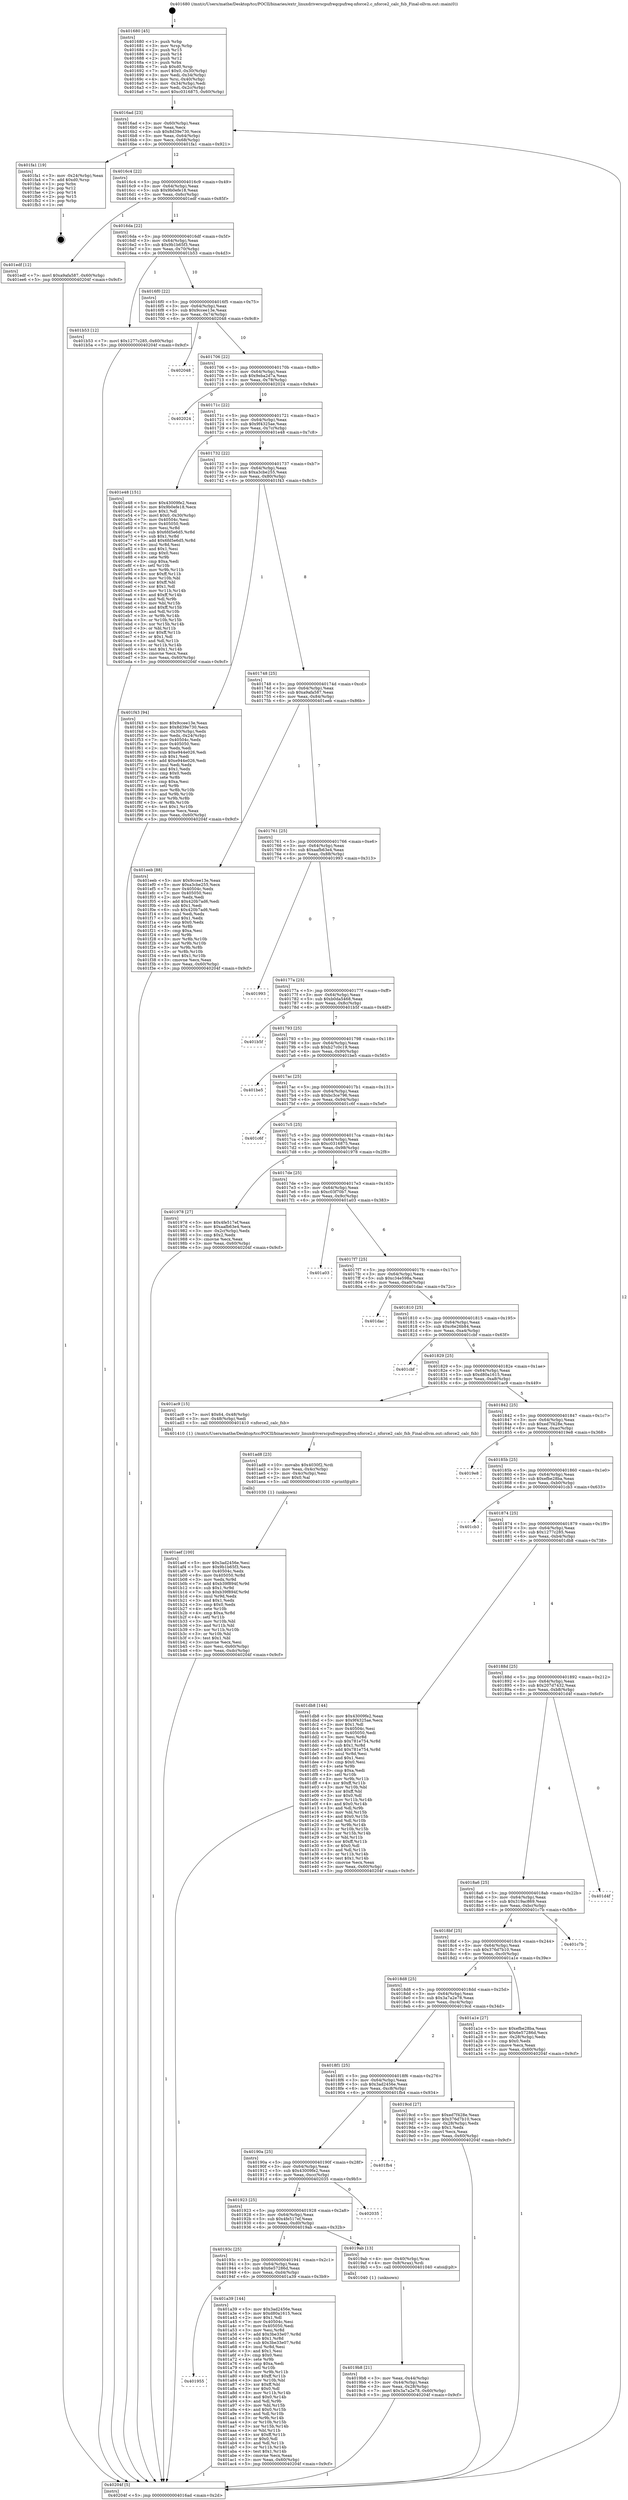 digraph "0x401680" {
  label = "0x401680 (/mnt/c/Users/mathe/Desktop/tcc/POCII/binaries/extr_linuxdriverscpufreqcpufreq-nforce2.c_nforce2_calc_fsb_Final-ollvm.out::main(0))"
  labelloc = "t"
  node[shape=record]

  Entry [label="",width=0.3,height=0.3,shape=circle,fillcolor=black,style=filled]
  "0x4016ad" [label="{
     0x4016ad [23]\l
     | [instrs]\l
     &nbsp;&nbsp;0x4016ad \<+3\>: mov -0x60(%rbp),%eax\l
     &nbsp;&nbsp;0x4016b0 \<+2\>: mov %eax,%ecx\l
     &nbsp;&nbsp;0x4016b2 \<+6\>: sub $0x8d39e730,%ecx\l
     &nbsp;&nbsp;0x4016b8 \<+3\>: mov %eax,-0x64(%rbp)\l
     &nbsp;&nbsp;0x4016bb \<+3\>: mov %ecx,-0x68(%rbp)\l
     &nbsp;&nbsp;0x4016be \<+6\>: je 0000000000401fa1 \<main+0x921\>\l
  }"]
  "0x401fa1" [label="{
     0x401fa1 [19]\l
     | [instrs]\l
     &nbsp;&nbsp;0x401fa1 \<+3\>: mov -0x24(%rbp),%eax\l
     &nbsp;&nbsp;0x401fa4 \<+7\>: add $0xd0,%rsp\l
     &nbsp;&nbsp;0x401fab \<+1\>: pop %rbx\l
     &nbsp;&nbsp;0x401fac \<+2\>: pop %r12\l
     &nbsp;&nbsp;0x401fae \<+2\>: pop %r14\l
     &nbsp;&nbsp;0x401fb0 \<+2\>: pop %r15\l
     &nbsp;&nbsp;0x401fb2 \<+1\>: pop %rbp\l
     &nbsp;&nbsp;0x401fb3 \<+1\>: ret\l
  }"]
  "0x4016c4" [label="{
     0x4016c4 [22]\l
     | [instrs]\l
     &nbsp;&nbsp;0x4016c4 \<+5\>: jmp 00000000004016c9 \<main+0x49\>\l
     &nbsp;&nbsp;0x4016c9 \<+3\>: mov -0x64(%rbp),%eax\l
     &nbsp;&nbsp;0x4016cc \<+5\>: sub $0x9b0efe18,%eax\l
     &nbsp;&nbsp;0x4016d1 \<+3\>: mov %eax,-0x6c(%rbp)\l
     &nbsp;&nbsp;0x4016d4 \<+6\>: je 0000000000401edf \<main+0x85f\>\l
  }"]
  Exit [label="",width=0.3,height=0.3,shape=circle,fillcolor=black,style=filled,peripheries=2]
  "0x401edf" [label="{
     0x401edf [12]\l
     | [instrs]\l
     &nbsp;&nbsp;0x401edf \<+7\>: movl $0xa9afa587,-0x60(%rbp)\l
     &nbsp;&nbsp;0x401ee6 \<+5\>: jmp 000000000040204f \<main+0x9cf\>\l
  }"]
  "0x4016da" [label="{
     0x4016da [22]\l
     | [instrs]\l
     &nbsp;&nbsp;0x4016da \<+5\>: jmp 00000000004016df \<main+0x5f\>\l
     &nbsp;&nbsp;0x4016df \<+3\>: mov -0x64(%rbp),%eax\l
     &nbsp;&nbsp;0x4016e2 \<+5\>: sub $0x9b1b65f3,%eax\l
     &nbsp;&nbsp;0x4016e7 \<+3\>: mov %eax,-0x70(%rbp)\l
     &nbsp;&nbsp;0x4016ea \<+6\>: je 0000000000401b53 \<main+0x4d3\>\l
  }"]
  "0x401aef" [label="{
     0x401aef [100]\l
     | [instrs]\l
     &nbsp;&nbsp;0x401aef \<+5\>: mov $0x3ad2456e,%esi\l
     &nbsp;&nbsp;0x401af4 \<+5\>: mov $0x9b1b65f3,%ecx\l
     &nbsp;&nbsp;0x401af9 \<+7\>: mov 0x40504c,%edx\l
     &nbsp;&nbsp;0x401b00 \<+8\>: mov 0x405050,%r8d\l
     &nbsp;&nbsp;0x401b08 \<+3\>: mov %edx,%r9d\l
     &nbsp;&nbsp;0x401b0b \<+7\>: add $0xb39f894f,%r9d\l
     &nbsp;&nbsp;0x401b12 \<+4\>: sub $0x1,%r9d\l
     &nbsp;&nbsp;0x401b16 \<+7\>: sub $0xb39f894f,%r9d\l
     &nbsp;&nbsp;0x401b1d \<+4\>: imul %r9d,%edx\l
     &nbsp;&nbsp;0x401b21 \<+3\>: and $0x1,%edx\l
     &nbsp;&nbsp;0x401b24 \<+3\>: cmp $0x0,%edx\l
     &nbsp;&nbsp;0x401b27 \<+4\>: sete %r10b\l
     &nbsp;&nbsp;0x401b2b \<+4\>: cmp $0xa,%r8d\l
     &nbsp;&nbsp;0x401b2f \<+4\>: setl %r11b\l
     &nbsp;&nbsp;0x401b33 \<+3\>: mov %r10b,%bl\l
     &nbsp;&nbsp;0x401b36 \<+3\>: and %r11b,%bl\l
     &nbsp;&nbsp;0x401b39 \<+3\>: xor %r11b,%r10b\l
     &nbsp;&nbsp;0x401b3c \<+3\>: or %r10b,%bl\l
     &nbsp;&nbsp;0x401b3f \<+3\>: test $0x1,%bl\l
     &nbsp;&nbsp;0x401b42 \<+3\>: cmovne %ecx,%esi\l
     &nbsp;&nbsp;0x401b45 \<+3\>: mov %esi,-0x60(%rbp)\l
     &nbsp;&nbsp;0x401b48 \<+6\>: mov %eax,-0xdc(%rbp)\l
     &nbsp;&nbsp;0x401b4e \<+5\>: jmp 000000000040204f \<main+0x9cf\>\l
  }"]
  "0x401b53" [label="{
     0x401b53 [12]\l
     | [instrs]\l
     &nbsp;&nbsp;0x401b53 \<+7\>: movl $0x1277c285,-0x60(%rbp)\l
     &nbsp;&nbsp;0x401b5a \<+5\>: jmp 000000000040204f \<main+0x9cf\>\l
  }"]
  "0x4016f0" [label="{
     0x4016f0 [22]\l
     | [instrs]\l
     &nbsp;&nbsp;0x4016f0 \<+5\>: jmp 00000000004016f5 \<main+0x75\>\l
     &nbsp;&nbsp;0x4016f5 \<+3\>: mov -0x64(%rbp),%eax\l
     &nbsp;&nbsp;0x4016f8 \<+5\>: sub $0x9ccee13e,%eax\l
     &nbsp;&nbsp;0x4016fd \<+3\>: mov %eax,-0x74(%rbp)\l
     &nbsp;&nbsp;0x401700 \<+6\>: je 0000000000402048 \<main+0x9c8\>\l
  }"]
  "0x401ad8" [label="{
     0x401ad8 [23]\l
     | [instrs]\l
     &nbsp;&nbsp;0x401ad8 \<+10\>: movabs $0x4030f2,%rdi\l
     &nbsp;&nbsp;0x401ae2 \<+3\>: mov %eax,-0x4c(%rbp)\l
     &nbsp;&nbsp;0x401ae5 \<+3\>: mov -0x4c(%rbp),%esi\l
     &nbsp;&nbsp;0x401ae8 \<+2\>: mov $0x0,%al\l
     &nbsp;&nbsp;0x401aea \<+5\>: call 0000000000401030 \<printf@plt\>\l
     | [calls]\l
     &nbsp;&nbsp;0x401030 \{1\} (unknown)\l
  }"]
  "0x402048" [label="{
     0x402048\l
  }", style=dashed]
  "0x401706" [label="{
     0x401706 [22]\l
     | [instrs]\l
     &nbsp;&nbsp;0x401706 \<+5\>: jmp 000000000040170b \<main+0x8b\>\l
     &nbsp;&nbsp;0x40170b \<+3\>: mov -0x64(%rbp),%eax\l
     &nbsp;&nbsp;0x40170e \<+5\>: sub $0x9eba2d7a,%eax\l
     &nbsp;&nbsp;0x401713 \<+3\>: mov %eax,-0x78(%rbp)\l
     &nbsp;&nbsp;0x401716 \<+6\>: je 0000000000402024 \<main+0x9a4\>\l
  }"]
  "0x401955" [label="{
     0x401955\l
  }", style=dashed]
  "0x402024" [label="{
     0x402024\l
  }", style=dashed]
  "0x40171c" [label="{
     0x40171c [22]\l
     | [instrs]\l
     &nbsp;&nbsp;0x40171c \<+5\>: jmp 0000000000401721 \<main+0xa1\>\l
     &nbsp;&nbsp;0x401721 \<+3\>: mov -0x64(%rbp),%eax\l
     &nbsp;&nbsp;0x401724 \<+5\>: sub $0x9f4325ae,%eax\l
     &nbsp;&nbsp;0x401729 \<+3\>: mov %eax,-0x7c(%rbp)\l
     &nbsp;&nbsp;0x40172c \<+6\>: je 0000000000401e48 \<main+0x7c8\>\l
  }"]
  "0x401a39" [label="{
     0x401a39 [144]\l
     | [instrs]\l
     &nbsp;&nbsp;0x401a39 \<+5\>: mov $0x3ad2456e,%eax\l
     &nbsp;&nbsp;0x401a3e \<+5\>: mov $0xd80a1615,%ecx\l
     &nbsp;&nbsp;0x401a43 \<+2\>: mov $0x1,%dl\l
     &nbsp;&nbsp;0x401a45 \<+7\>: mov 0x40504c,%esi\l
     &nbsp;&nbsp;0x401a4c \<+7\>: mov 0x405050,%edi\l
     &nbsp;&nbsp;0x401a53 \<+3\>: mov %esi,%r8d\l
     &nbsp;&nbsp;0x401a56 \<+7\>: add $0x3be33e07,%r8d\l
     &nbsp;&nbsp;0x401a5d \<+4\>: sub $0x1,%r8d\l
     &nbsp;&nbsp;0x401a61 \<+7\>: sub $0x3be33e07,%r8d\l
     &nbsp;&nbsp;0x401a68 \<+4\>: imul %r8d,%esi\l
     &nbsp;&nbsp;0x401a6c \<+3\>: and $0x1,%esi\l
     &nbsp;&nbsp;0x401a6f \<+3\>: cmp $0x0,%esi\l
     &nbsp;&nbsp;0x401a72 \<+4\>: sete %r9b\l
     &nbsp;&nbsp;0x401a76 \<+3\>: cmp $0xa,%edi\l
     &nbsp;&nbsp;0x401a79 \<+4\>: setl %r10b\l
     &nbsp;&nbsp;0x401a7d \<+3\>: mov %r9b,%r11b\l
     &nbsp;&nbsp;0x401a80 \<+4\>: xor $0xff,%r11b\l
     &nbsp;&nbsp;0x401a84 \<+3\>: mov %r10b,%bl\l
     &nbsp;&nbsp;0x401a87 \<+3\>: xor $0xff,%bl\l
     &nbsp;&nbsp;0x401a8a \<+3\>: xor $0x0,%dl\l
     &nbsp;&nbsp;0x401a8d \<+3\>: mov %r11b,%r14b\l
     &nbsp;&nbsp;0x401a90 \<+4\>: and $0x0,%r14b\l
     &nbsp;&nbsp;0x401a94 \<+3\>: and %dl,%r9b\l
     &nbsp;&nbsp;0x401a97 \<+3\>: mov %bl,%r15b\l
     &nbsp;&nbsp;0x401a9a \<+4\>: and $0x0,%r15b\l
     &nbsp;&nbsp;0x401a9e \<+3\>: and %dl,%r10b\l
     &nbsp;&nbsp;0x401aa1 \<+3\>: or %r9b,%r14b\l
     &nbsp;&nbsp;0x401aa4 \<+3\>: or %r10b,%r15b\l
     &nbsp;&nbsp;0x401aa7 \<+3\>: xor %r15b,%r14b\l
     &nbsp;&nbsp;0x401aaa \<+3\>: or %bl,%r11b\l
     &nbsp;&nbsp;0x401aad \<+4\>: xor $0xff,%r11b\l
     &nbsp;&nbsp;0x401ab1 \<+3\>: or $0x0,%dl\l
     &nbsp;&nbsp;0x401ab4 \<+3\>: and %dl,%r11b\l
     &nbsp;&nbsp;0x401ab7 \<+3\>: or %r11b,%r14b\l
     &nbsp;&nbsp;0x401aba \<+4\>: test $0x1,%r14b\l
     &nbsp;&nbsp;0x401abe \<+3\>: cmovne %ecx,%eax\l
     &nbsp;&nbsp;0x401ac1 \<+3\>: mov %eax,-0x60(%rbp)\l
     &nbsp;&nbsp;0x401ac4 \<+5\>: jmp 000000000040204f \<main+0x9cf\>\l
  }"]
  "0x401e48" [label="{
     0x401e48 [151]\l
     | [instrs]\l
     &nbsp;&nbsp;0x401e48 \<+5\>: mov $0x43009fe2,%eax\l
     &nbsp;&nbsp;0x401e4d \<+5\>: mov $0x9b0efe18,%ecx\l
     &nbsp;&nbsp;0x401e52 \<+2\>: mov $0x1,%dl\l
     &nbsp;&nbsp;0x401e54 \<+7\>: movl $0x0,-0x30(%rbp)\l
     &nbsp;&nbsp;0x401e5b \<+7\>: mov 0x40504c,%esi\l
     &nbsp;&nbsp;0x401e62 \<+7\>: mov 0x405050,%edi\l
     &nbsp;&nbsp;0x401e69 \<+3\>: mov %esi,%r8d\l
     &nbsp;&nbsp;0x401e6c \<+7\>: sub $0x6fd5e6d5,%r8d\l
     &nbsp;&nbsp;0x401e73 \<+4\>: sub $0x1,%r8d\l
     &nbsp;&nbsp;0x401e77 \<+7\>: add $0x6fd5e6d5,%r8d\l
     &nbsp;&nbsp;0x401e7e \<+4\>: imul %r8d,%esi\l
     &nbsp;&nbsp;0x401e82 \<+3\>: and $0x1,%esi\l
     &nbsp;&nbsp;0x401e85 \<+3\>: cmp $0x0,%esi\l
     &nbsp;&nbsp;0x401e88 \<+4\>: sete %r9b\l
     &nbsp;&nbsp;0x401e8c \<+3\>: cmp $0xa,%edi\l
     &nbsp;&nbsp;0x401e8f \<+4\>: setl %r10b\l
     &nbsp;&nbsp;0x401e93 \<+3\>: mov %r9b,%r11b\l
     &nbsp;&nbsp;0x401e96 \<+4\>: xor $0xff,%r11b\l
     &nbsp;&nbsp;0x401e9a \<+3\>: mov %r10b,%bl\l
     &nbsp;&nbsp;0x401e9d \<+3\>: xor $0xff,%bl\l
     &nbsp;&nbsp;0x401ea0 \<+3\>: xor $0x1,%dl\l
     &nbsp;&nbsp;0x401ea3 \<+3\>: mov %r11b,%r14b\l
     &nbsp;&nbsp;0x401ea6 \<+4\>: and $0xff,%r14b\l
     &nbsp;&nbsp;0x401eaa \<+3\>: and %dl,%r9b\l
     &nbsp;&nbsp;0x401ead \<+3\>: mov %bl,%r15b\l
     &nbsp;&nbsp;0x401eb0 \<+4\>: and $0xff,%r15b\l
     &nbsp;&nbsp;0x401eb4 \<+3\>: and %dl,%r10b\l
     &nbsp;&nbsp;0x401eb7 \<+3\>: or %r9b,%r14b\l
     &nbsp;&nbsp;0x401eba \<+3\>: or %r10b,%r15b\l
     &nbsp;&nbsp;0x401ebd \<+3\>: xor %r15b,%r14b\l
     &nbsp;&nbsp;0x401ec0 \<+3\>: or %bl,%r11b\l
     &nbsp;&nbsp;0x401ec3 \<+4\>: xor $0xff,%r11b\l
     &nbsp;&nbsp;0x401ec7 \<+3\>: or $0x1,%dl\l
     &nbsp;&nbsp;0x401eca \<+3\>: and %dl,%r11b\l
     &nbsp;&nbsp;0x401ecd \<+3\>: or %r11b,%r14b\l
     &nbsp;&nbsp;0x401ed0 \<+4\>: test $0x1,%r14b\l
     &nbsp;&nbsp;0x401ed4 \<+3\>: cmovne %ecx,%eax\l
     &nbsp;&nbsp;0x401ed7 \<+3\>: mov %eax,-0x60(%rbp)\l
     &nbsp;&nbsp;0x401eda \<+5\>: jmp 000000000040204f \<main+0x9cf\>\l
  }"]
  "0x401732" [label="{
     0x401732 [22]\l
     | [instrs]\l
     &nbsp;&nbsp;0x401732 \<+5\>: jmp 0000000000401737 \<main+0xb7\>\l
     &nbsp;&nbsp;0x401737 \<+3\>: mov -0x64(%rbp),%eax\l
     &nbsp;&nbsp;0x40173a \<+5\>: sub $0xa3cbe255,%eax\l
     &nbsp;&nbsp;0x40173f \<+3\>: mov %eax,-0x80(%rbp)\l
     &nbsp;&nbsp;0x401742 \<+6\>: je 0000000000401f43 \<main+0x8c3\>\l
  }"]
  "0x4019b8" [label="{
     0x4019b8 [21]\l
     | [instrs]\l
     &nbsp;&nbsp;0x4019b8 \<+3\>: mov %eax,-0x44(%rbp)\l
     &nbsp;&nbsp;0x4019bb \<+3\>: mov -0x44(%rbp),%eax\l
     &nbsp;&nbsp;0x4019be \<+3\>: mov %eax,-0x28(%rbp)\l
     &nbsp;&nbsp;0x4019c1 \<+7\>: movl $0x3a7a2e78,-0x60(%rbp)\l
     &nbsp;&nbsp;0x4019c8 \<+5\>: jmp 000000000040204f \<main+0x9cf\>\l
  }"]
  "0x401f43" [label="{
     0x401f43 [94]\l
     | [instrs]\l
     &nbsp;&nbsp;0x401f43 \<+5\>: mov $0x9ccee13e,%eax\l
     &nbsp;&nbsp;0x401f48 \<+5\>: mov $0x8d39e730,%ecx\l
     &nbsp;&nbsp;0x401f4d \<+3\>: mov -0x30(%rbp),%edx\l
     &nbsp;&nbsp;0x401f50 \<+3\>: mov %edx,-0x24(%rbp)\l
     &nbsp;&nbsp;0x401f53 \<+7\>: mov 0x40504c,%edx\l
     &nbsp;&nbsp;0x401f5a \<+7\>: mov 0x405050,%esi\l
     &nbsp;&nbsp;0x401f61 \<+2\>: mov %edx,%edi\l
     &nbsp;&nbsp;0x401f63 \<+6\>: sub $0xe944e026,%edi\l
     &nbsp;&nbsp;0x401f69 \<+3\>: sub $0x1,%edi\l
     &nbsp;&nbsp;0x401f6c \<+6\>: add $0xe944e026,%edi\l
     &nbsp;&nbsp;0x401f72 \<+3\>: imul %edi,%edx\l
     &nbsp;&nbsp;0x401f75 \<+3\>: and $0x1,%edx\l
     &nbsp;&nbsp;0x401f78 \<+3\>: cmp $0x0,%edx\l
     &nbsp;&nbsp;0x401f7b \<+4\>: sete %r8b\l
     &nbsp;&nbsp;0x401f7f \<+3\>: cmp $0xa,%esi\l
     &nbsp;&nbsp;0x401f82 \<+4\>: setl %r9b\l
     &nbsp;&nbsp;0x401f86 \<+3\>: mov %r8b,%r10b\l
     &nbsp;&nbsp;0x401f89 \<+3\>: and %r9b,%r10b\l
     &nbsp;&nbsp;0x401f8c \<+3\>: xor %r9b,%r8b\l
     &nbsp;&nbsp;0x401f8f \<+3\>: or %r8b,%r10b\l
     &nbsp;&nbsp;0x401f92 \<+4\>: test $0x1,%r10b\l
     &nbsp;&nbsp;0x401f96 \<+3\>: cmovne %ecx,%eax\l
     &nbsp;&nbsp;0x401f99 \<+3\>: mov %eax,-0x60(%rbp)\l
     &nbsp;&nbsp;0x401f9c \<+5\>: jmp 000000000040204f \<main+0x9cf\>\l
  }"]
  "0x401748" [label="{
     0x401748 [25]\l
     | [instrs]\l
     &nbsp;&nbsp;0x401748 \<+5\>: jmp 000000000040174d \<main+0xcd\>\l
     &nbsp;&nbsp;0x40174d \<+3\>: mov -0x64(%rbp),%eax\l
     &nbsp;&nbsp;0x401750 \<+5\>: sub $0xa9afa587,%eax\l
     &nbsp;&nbsp;0x401755 \<+6\>: mov %eax,-0x84(%rbp)\l
     &nbsp;&nbsp;0x40175b \<+6\>: je 0000000000401eeb \<main+0x86b\>\l
  }"]
  "0x40193c" [label="{
     0x40193c [25]\l
     | [instrs]\l
     &nbsp;&nbsp;0x40193c \<+5\>: jmp 0000000000401941 \<main+0x2c1\>\l
     &nbsp;&nbsp;0x401941 \<+3\>: mov -0x64(%rbp),%eax\l
     &nbsp;&nbsp;0x401944 \<+5\>: sub $0x6e57286d,%eax\l
     &nbsp;&nbsp;0x401949 \<+6\>: mov %eax,-0xd4(%rbp)\l
     &nbsp;&nbsp;0x40194f \<+6\>: je 0000000000401a39 \<main+0x3b9\>\l
  }"]
  "0x401eeb" [label="{
     0x401eeb [88]\l
     | [instrs]\l
     &nbsp;&nbsp;0x401eeb \<+5\>: mov $0x9ccee13e,%eax\l
     &nbsp;&nbsp;0x401ef0 \<+5\>: mov $0xa3cbe255,%ecx\l
     &nbsp;&nbsp;0x401ef5 \<+7\>: mov 0x40504c,%edx\l
     &nbsp;&nbsp;0x401efc \<+7\>: mov 0x405050,%esi\l
     &nbsp;&nbsp;0x401f03 \<+2\>: mov %edx,%edi\l
     &nbsp;&nbsp;0x401f05 \<+6\>: add $0x420b7ad6,%edi\l
     &nbsp;&nbsp;0x401f0b \<+3\>: sub $0x1,%edi\l
     &nbsp;&nbsp;0x401f0e \<+6\>: sub $0x420b7ad6,%edi\l
     &nbsp;&nbsp;0x401f14 \<+3\>: imul %edi,%edx\l
     &nbsp;&nbsp;0x401f17 \<+3\>: and $0x1,%edx\l
     &nbsp;&nbsp;0x401f1a \<+3\>: cmp $0x0,%edx\l
     &nbsp;&nbsp;0x401f1d \<+4\>: sete %r8b\l
     &nbsp;&nbsp;0x401f21 \<+3\>: cmp $0xa,%esi\l
     &nbsp;&nbsp;0x401f24 \<+4\>: setl %r9b\l
     &nbsp;&nbsp;0x401f28 \<+3\>: mov %r8b,%r10b\l
     &nbsp;&nbsp;0x401f2b \<+3\>: and %r9b,%r10b\l
     &nbsp;&nbsp;0x401f2e \<+3\>: xor %r9b,%r8b\l
     &nbsp;&nbsp;0x401f31 \<+3\>: or %r8b,%r10b\l
     &nbsp;&nbsp;0x401f34 \<+4\>: test $0x1,%r10b\l
     &nbsp;&nbsp;0x401f38 \<+3\>: cmovne %ecx,%eax\l
     &nbsp;&nbsp;0x401f3b \<+3\>: mov %eax,-0x60(%rbp)\l
     &nbsp;&nbsp;0x401f3e \<+5\>: jmp 000000000040204f \<main+0x9cf\>\l
  }"]
  "0x401761" [label="{
     0x401761 [25]\l
     | [instrs]\l
     &nbsp;&nbsp;0x401761 \<+5\>: jmp 0000000000401766 \<main+0xe6\>\l
     &nbsp;&nbsp;0x401766 \<+3\>: mov -0x64(%rbp),%eax\l
     &nbsp;&nbsp;0x401769 \<+5\>: sub $0xaafb63e4,%eax\l
     &nbsp;&nbsp;0x40176e \<+6\>: mov %eax,-0x88(%rbp)\l
     &nbsp;&nbsp;0x401774 \<+6\>: je 0000000000401993 \<main+0x313\>\l
  }"]
  "0x4019ab" [label="{
     0x4019ab [13]\l
     | [instrs]\l
     &nbsp;&nbsp;0x4019ab \<+4\>: mov -0x40(%rbp),%rax\l
     &nbsp;&nbsp;0x4019af \<+4\>: mov 0x8(%rax),%rdi\l
     &nbsp;&nbsp;0x4019b3 \<+5\>: call 0000000000401040 \<atoi@plt\>\l
     | [calls]\l
     &nbsp;&nbsp;0x401040 \{1\} (unknown)\l
  }"]
  "0x401993" [label="{
     0x401993\l
  }", style=dashed]
  "0x40177a" [label="{
     0x40177a [25]\l
     | [instrs]\l
     &nbsp;&nbsp;0x40177a \<+5\>: jmp 000000000040177f \<main+0xff\>\l
     &nbsp;&nbsp;0x40177f \<+3\>: mov -0x64(%rbp),%eax\l
     &nbsp;&nbsp;0x401782 \<+5\>: sub $0xb0da5468,%eax\l
     &nbsp;&nbsp;0x401787 \<+6\>: mov %eax,-0x8c(%rbp)\l
     &nbsp;&nbsp;0x40178d \<+6\>: je 0000000000401b5f \<main+0x4df\>\l
  }"]
  "0x401923" [label="{
     0x401923 [25]\l
     | [instrs]\l
     &nbsp;&nbsp;0x401923 \<+5\>: jmp 0000000000401928 \<main+0x2a8\>\l
     &nbsp;&nbsp;0x401928 \<+3\>: mov -0x64(%rbp),%eax\l
     &nbsp;&nbsp;0x40192b \<+5\>: sub $0x4fe517ef,%eax\l
     &nbsp;&nbsp;0x401930 \<+6\>: mov %eax,-0xd0(%rbp)\l
     &nbsp;&nbsp;0x401936 \<+6\>: je 00000000004019ab \<main+0x32b\>\l
  }"]
  "0x401b5f" [label="{
     0x401b5f\l
  }", style=dashed]
  "0x401793" [label="{
     0x401793 [25]\l
     | [instrs]\l
     &nbsp;&nbsp;0x401793 \<+5\>: jmp 0000000000401798 \<main+0x118\>\l
     &nbsp;&nbsp;0x401798 \<+3\>: mov -0x64(%rbp),%eax\l
     &nbsp;&nbsp;0x40179b \<+5\>: sub $0xb27c0c19,%eax\l
     &nbsp;&nbsp;0x4017a0 \<+6\>: mov %eax,-0x90(%rbp)\l
     &nbsp;&nbsp;0x4017a6 \<+6\>: je 0000000000401be5 \<main+0x565\>\l
  }"]
  "0x402035" [label="{
     0x402035\l
  }", style=dashed]
  "0x401be5" [label="{
     0x401be5\l
  }", style=dashed]
  "0x4017ac" [label="{
     0x4017ac [25]\l
     | [instrs]\l
     &nbsp;&nbsp;0x4017ac \<+5\>: jmp 00000000004017b1 \<main+0x131\>\l
     &nbsp;&nbsp;0x4017b1 \<+3\>: mov -0x64(%rbp),%eax\l
     &nbsp;&nbsp;0x4017b4 \<+5\>: sub $0xbc3ce796,%eax\l
     &nbsp;&nbsp;0x4017b9 \<+6\>: mov %eax,-0x94(%rbp)\l
     &nbsp;&nbsp;0x4017bf \<+6\>: je 0000000000401c6f \<main+0x5ef\>\l
  }"]
  "0x40190a" [label="{
     0x40190a [25]\l
     | [instrs]\l
     &nbsp;&nbsp;0x40190a \<+5\>: jmp 000000000040190f \<main+0x28f\>\l
     &nbsp;&nbsp;0x40190f \<+3\>: mov -0x64(%rbp),%eax\l
     &nbsp;&nbsp;0x401912 \<+5\>: sub $0x43009fe2,%eax\l
     &nbsp;&nbsp;0x401917 \<+6\>: mov %eax,-0xcc(%rbp)\l
     &nbsp;&nbsp;0x40191d \<+6\>: je 0000000000402035 \<main+0x9b5\>\l
  }"]
  "0x401c6f" [label="{
     0x401c6f\l
  }", style=dashed]
  "0x4017c5" [label="{
     0x4017c5 [25]\l
     | [instrs]\l
     &nbsp;&nbsp;0x4017c5 \<+5\>: jmp 00000000004017ca \<main+0x14a\>\l
     &nbsp;&nbsp;0x4017ca \<+3\>: mov -0x64(%rbp),%eax\l
     &nbsp;&nbsp;0x4017cd \<+5\>: sub $0xc0316875,%eax\l
     &nbsp;&nbsp;0x4017d2 \<+6\>: mov %eax,-0x98(%rbp)\l
     &nbsp;&nbsp;0x4017d8 \<+6\>: je 0000000000401978 \<main+0x2f8\>\l
  }"]
  "0x401fb4" [label="{
     0x401fb4\l
  }", style=dashed]
  "0x401978" [label="{
     0x401978 [27]\l
     | [instrs]\l
     &nbsp;&nbsp;0x401978 \<+5\>: mov $0x4fe517ef,%eax\l
     &nbsp;&nbsp;0x40197d \<+5\>: mov $0xaafb63e4,%ecx\l
     &nbsp;&nbsp;0x401982 \<+3\>: mov -0x2c(%rbp),%edx\l
     &nbsp;&nbsp;0x401985 \<+3\>: cmp $0x2,%edx\l
     &nbsp;&nbsp;0x401988 \<+3\>: cmovne %ecx,%eax\l
     &nbsp;&nbsp;0x40198b \<+3\>: mov %eax,-0x60(%rbp)\l
     &nbsp;&nbsp;0x40198e \<+5\>: jmp 000000000040204f \<main+0x9cf\>\l
  }"]
  "0x4017de" [label="{
     0x4017de [25]\l
     | [instrs]\l
     &nbsp;&nbsp;0x4017de \<+5\>: jmp 00000000004017e3 \<main+0x163\>\l
     &nbsp;&nbsp;0x4017e3 \<+3\>: mov -0x64(%rbp),%eax\l
     &nbsp;&nbsp;0x4017e6 \<+5\>: sub $0xc03f70b7,%eax\l
     &nbsp;&nbsp;0x4017eb \<+6\>: mov %eax,-0x9c(%rbp)\l
     &nbsp;&nbsp;0x4017f1 \<+6\>: je 0000000000401a03 \<main+0x383\>\l
  }"]
  "0x40204f" [label="{
     0x40204f [5]\l
     | [instrs]\l
     &nbsp;&nbsp;0x40204f \<+5\>: jmp 00000000004016ad \<main+0x2d\>\l
  }"]
  "0x401680" [label="{
     0x401680 [45]\l
     | [instrs]\l
     &nbsp;&nbsp;0x401680 \<+1\>: push %rbp\l
     &nbsp;&nbsp;0x401681 \<+3\>: mov %rsp,%rbp\l
     &nbsp;&nbsp;0x401684 \<+2\>: push %r15\l
     &nbsp;&nbsp;0x401686 \<+2\>: push %r14\l
     &nbsp;&nbsp;0x401688 \<+2\>: push %r12\l
     &nbsp;&nbsp;0x40168a \<+1\>: push %rbx\l
     &nbsp;&nbsp;0x40168b \<+7\>: sub $0xd0,%rsp\l
     &nbsp;&nbsp;0x401692 \<+7\>: movl $0x0,-0x30(%rbp)\l
     &nbsp;&nbsp;0x401699 \<+3\>: mov %edi,-0x34(%rbp)\l
     &nbsp;&nbsp;0x40169c \<+4\>: mov %rsi,-0x40(%rbp)\l
     &nbsp;&nbsp;0x4016a0 \<+3\>: mov -0x34(%rbp),%edi\l
     &nbsp;&nbsp;0x4016a3 \<+3\>: mov %edi,-0x2c(%rbp)\l
     &nbsp;&nbsp;0x4016a6 \<+7\>: movl $0xc0316875,-0x60(%rbp)\l
  }"]
  "0x4018f1" [label="{
     0x4018f1 [25]\l
     | [instrs]\l
     &nbsp;&nbsp;0x4018f1 \<+5\>: jmp 00000000004018f6 \<main+0x276\>\l
     &nbsp;&nbsp;0x4018f6 \<+3\>: mov -0x64(%rbp),%eax\l
     &nbsp;&nbsp;0x4018f9 \<+5\>: sub $0x3ad2456e,%eax\l
     &nbsp;&nbsp;0x4018fe \<+6\>: mov %eax,-0xc8(%rbp)\l
     &nbsp;&nbsp;0x401904 \<+6\>: je 0000000000401fb4 \<main+0x934\>\l
  }"]
  "0x401a03" [label="{
     0x401a03\l
  }", style=dashed]
  "0x4017f7" [label="{
     0x4017f7 [25]\l
     | [instrs]\l
     &nbsp;&nbsp;0x4017f7 \<+5\>: jmp 00000000004017fc \<main+0x17c\>\l
     &nbsp;&nbsp;0x4017fc \<+3\>: mov -0x64(%rbp),%eax\l
     &nbsp;&nbsp;0x4017ff \<+5\>: sub $0xc34e598a,%eax\l
     &nbsp;&nbsp;0x401804 \<+6\>: mov %eax,-0xa0(%rbp)\l
     &nbsp;&nbsp;0x40180a \<+6\>: je 0000000000401dac \<main+0x72c\>\l
  }"]
  "0x4019cd" [label="{
     0x4019cd [27]\l
     | [instrs]\l
     &nbsp;&nbsp;0x4019cd \<+5\>: mov $0xed7f428e,%eax\l
     &nbsp;&nbsp;0x4019d2 \<+5\>: mov $0x376d7b10,%ecx\l
     &nbsp;&nbsp;0x4019d7 \<+3\>: mov -0x28(%rbp),%edx\l
     &nbsp;&nbsp;0x4019da \<+3\>: cmp $0x1,%edx\l
     &nbsp;&nbsp;0x4019dd \<+3\>: cmovl %ecx,%eax\l
     &nbsp;&nbsp;0x4019e0 \<+3\>: mov %eax,-0x60(%rbp)\l
     &nbsp;&nbsp;0x4019e3 \<+5\>: jmp 000000000040204f \<main+0x9cf\>\l
  }"]
  "0x401dac" [label="{
     0x401dac\l
  }", style=dashed]
  "0x401810" [label="{
     0x401810 [25]\l
     | [instrs]\l
     &nbsp;&nbsp;0x401810 \<+5\>: jmp 0000000000401815 \<main+0x195\>\l
     &nbsp;&nbsp;0x401815 \<+3\>: mov -0x64(%rbp),%eax\l
     &nbsp;&nbsp;0x401818 \<+5\>: sub $0xc6e26b84,%eax\l
     &nbsp;&nbsp;0x40181d \<+6\>: mov %eax,-0xa4(%rbp)\l
     &nbsp;&nbsp;0x401823 \<+6\>: je 0000000000401cbf \<main+0x63f\>\l
  }"]
  "0x4018d8" [label="{
     0x4018d8 [25]\l
     | [instrs]\l
     &nbsp;&nbsp;0x4018d8 \<+5\>: jmp 00000000004018dd \<main+0x25d\>\l
     &nbsp;&nbsp;0x4018dd \<+3\>: mov -0x64(%rbp),%eax\l
     &nbsp;&nbsp;0x4018e0 \<+5\>: sub $0x3a7a2e78,%eax\l
     &nbsp;&nbsp;0x4018e5 \<+6\>: mov %eax,-0xc4(%rbp)\l
     &nbsp;&nbsp;0x4018eb \<+6\>: je 00000000004019cd \<main+0x34d\>\l
  }"]
  "0x401cbf" [label="{
     0x401cbf\l
  }", style=dashed]
  "0x401829" [label="{
     0x401829 [25]\l
     | [instrs]\l
     &nbsp;&nbsp;0x401829 \<+5\>: jmp 000000000040182e \<main+0x1ae\>\l
     &nbsp;&nbsp;0x40182e \<+3\>: mov -0x64(%rbp),%eax\l
     &nbsp;&nbsp;0x401831 \<+5\>: sub $0xd80a1615,%eax\l
     &nbsp;&nbsp;0x401836 \<+6\>: mov %eax,-0xa8(%rbp)\l
     &nbsp;&nbsp;0x40183c \<+6\>: je 0000000000401ac9 \<main+0x449\>\l
  }"]
  "0x401a1e" [label="{
     0x401a1e [27]\l
     | [instrs]\l
     &nbsp;&nbsp;0x401a1e \<+5\>: mov $0xefbe28ba,%eax\l
     &nbsp;&nbsp;0x401a23 \<+5\>: mov $0x6e57286d,%ecx\l
     &nbsp;&nbsp;0x401a28 \<+3\>: mov -0x28(%rbp),%edx\l
     &nbsp;&nbsp;0x401a2b \<+3\>: cmp $0x0,%edx\l
     &nbsp;&nbsp;0x401a2e \<+3\>: cmove %ecx,%eax\l
     &nbsp;&nbsp;0x401a31 \<+3\>: mov %eax,-0x60(%rbp)\l
     &nbsp;&nbsp;0x401a34 \<+5\>: jmp 000000000040204f \<main+0x9cf\>\l
  }"]
  "0x401ac9" [label="{
     0x401ac9 [15]\l
     | [instrs]\l
     &nbsp;&nbsp;0x401ac9 \<+7\>: movl $0x64,-0x48(%rbp)\l
     &nbsp;&nbsp;0x401ad0 \<+3\>: mov -0x48(%rbp),%edi\l
     &nbsp;&nbsp;0x401ad3 \<+5\>: call 0000000000401410 \<nforce2_calc_fsb\>\l
     | [calls]\l
     &nbsp;&nbsp;0x401410 \{1\} (/mnt/c/Users/mathe/Desktop/tcc/POCII/binaries/extr_linuxdriverscpufreqcpufreq-nforce2.c_nforce2_calc_fsb_Final-ollvm.out::nforce2_calc_fsb)\l
  }"]
  "0x401842" [label="{
     0x401842 [25]\l
     | [instrs]\l
     &nbsp;&nbsp;0x401842 \<+5\>: jmp 0000000000401847 \<main+0x1c7\>\l
     &nbsp;&nbsp;0x401847 \<+3\>: mov -0x64(%rbp),%eax\l
     &nbsp;&nbsp;0x40184a \<+5\>: sub $0xed7f428e,%eax\l
     &nbsp;&nbsp;0x40184f \<+6\>: mov %eax,-0xac(%rbp)\l
     &nbsp;&nbsp;0x401855 \<+6\>: je 00000000004019e8 \<main+0x368\>\l
  }"]
  "0x4018bf" [label="{
     0x4018bf [25]\l
     | [instrs]\l
     &nbsp;&nbsp;0x4018bf \<+5\>: jmp 00000000004018c4 \<main+0x244\>\l
     &nbsp;&nbsp;0x4018c4 \<+3\>: mov -0x64(%rbp),%eax\l
     &nbsp;&nbsp;0x4018c7 \<+5\>: sub $0x376d7b10,%eax\l
     &nbsp;&nbsp;0x4018cc \<+6\>: mov %eax,-0xc0(%rbp)\l
     &nbsp;&nbsp;0x4018d2 \<+6\>: je 0000000000401a1e \<main+0x39e\>\l
  }"]
  "0x4019e8" [label="{
     0x4019e8\l
  }", style=dashed]
  "0x40185b" [label="{
     0x40185b [25]\l
     | [instrs]\l
     &nbsp;&nbsp;0x40185b \<+5\>: jmp 0000000000401860 \<main+0x1e0\>\l
     &nbsp;&nbsp;0x401860 \<+3\>: mov -0x64(%rbp),%eax\l
     &nbsp;&nbsp;0x401863 \<+5\>: sub $0xefbe28ba,%eax\l
     &nbsp;&nbsp;0x401868 \<+6\>: mov %eax,-0xb0(%rbp)\l
     &nbsp;&nbsp;0x40186e \<+6\>: je 0000000000401cb3 \<main+0x633\>\l
  }"]
  "0x401c7b" [label="{
     0x401c7b\l
  }", style=dashed]
  "0x401cb3" [label="{
     0x401cb3\l
  }", style=dashed]
  "0x401874" [label="{
     0x401874 [25]\l
     | [instrs]\l
     &nbsp;&nbsp;0x401874 \<+5\>: jmp 0000000000401879 \<main+0x1f9\>\l
     &nbsp;&nbsp;0x401879 \<+3\>: mov -0x64(%rbp),%eax\l
     &nbsp;&nbsp;0x40187c \<+5\>: sub $0x1277c285,%eax\l
     &nbsp;&nbsp;0x401881 \<+6\>: mov %eax,-0xb4(%rbp)\l
     &nbsp;&nbsp;0x401887 \<+6\>: je 0000000000401db8 \<main+0x738\>\l
  }"]
  "0x4018a6" [label="{
     0x4018a6 [25]\l
     | [instrs]\l
     &nbsp;&nbsp;0x4018a6 \<+5\>: jmp 00000000004018ab \<main+0x22b\>\l
     &nbsp;&nbsp;0x4018ab \<+3\>: mov -0x64(%rbp),%eax\l
     &nbsp;&nbsp;0x4018ae \<+5\>: sub $0x319ac869,%eax\l
     &nbsp;&nbsp;0x4018b3 \<+6\>: mov %eax,-0xbc(%rbp)\l
     &nbsp;&nbsp;0x4018b9 \<+6\>: je 0000000000401c7b \<main+0x5fb\>\l
  }"]
  "0x401db8" [label="{
     0x401db8 [144]\l
     | [instrs]\l
     &nbsp;&nbsp;0x401db8 \<+5\>: mov $0x43009fe2,%eax\l
     &nbsp;&nbsp;0x401dbd \<+5\>: mov $0x9f4325ae,%ecx\l
     &nbsp;&nbsp;0x401dc2 \<+2\>: mov $0x1,%dl\l
     &nbsp;&nbsp;0x401dc4 \<+7\>: mov 0x40504c,%esi\l
     &nbsp;&nbsp;0x401dcb \<+7\>: mov 0x405050,%edi\l
     &nbsp;&nbsp;0x401dd2 \<+3\>: mov %esi,%r8d\l
     &nbsp;&nbsp;0x401dd5 \<+7\>: sub $0x781e754,%r8d\l
     &nbsp;&nbsp;0x401ddc \<+4\>: sub $0x1,%r8d\l
     &nbsp;&nbsp;0x401de0 \<+7\>: add $0x781e754,%r8d\l
     &nbsp;&nbsp;0x401de7 \<+4\>: imul %r8d,%esi\l
     &nbsp;&nbsp;0x401deb \<+3\>: and $0x1,%esi\l
     &nbsp;&nbsp;0x401dee \<+3\>: cmp $0x0,%esi\l
     &nbsp;&nbsp;0x401df1 \<+4\>: sete %r9b\l
     &nbsp;&nbsp;0x401df5 \<+3\>: cmp $0xa,%edi\l
     &nbsp;&nbsp;0x401df8 \<+4\>: setl %r10b\l
     &nbsp;&nbsp;0x401dfc \<+3\>: mov %r9b,%r11b\l
     &nbsp;&nbsp;0x401dff \<+4\>: xor $0xff,%r11b\l
     &nbsp;&nbsp;0x401e03 \<+3\>: mov %r10b,%bl\l
     &nbsp;&nbsp;0x401e06 \<+3\>: xor $0xff,%bl\l
     &nbsp;&nbsp;0x401e09 \<+3\>: xor $0x0,%dl\l
     &nbsp;&nbsp;0x401e0c \<+3\>: mov %r11b,%r14b\l
     &nbsp;&nbsp;0x401e0f \<+4\>: and $0x0,%r14b\l
     &nbsp;&nbsp;0x401e13 \<+3\>: and %dl,%r9b\l
     &nbsp;&nbsp;0x401e16 \<+3\>: mov %bl,%r15b\l
     &nbsp;&nbsp;0x401e19 \<+4\>: and $0x0,%r15b\l
     &nbsp;&nbsp;0x401e1d \<+3\>: and %dl,%r10b\l
     &nbsp;&nbsp;0x401e20 \<+3\>: or %r9b,%r14b\l
     &nbsp;&nbsp;0x401e23 \<+3\>: or %r10b,%r15b\l
     &nbsp;&nbsp;0x401e26 \<+3\>: xor %r15b,%r14b\l
     &nbsp;&nbsp;0x401e29 \<+3\>: or %bl,%r11b\l
     &nbsp;&nbsp;0x401e2c \<+4\>: xor $0xff,%r11b\l
     &nbsp;&nbsp;0x401e30 \<+3\>: or $0x0,%dl\l
     &nbsp;&nbsp;0x401e33 \<+3\>: and %dl,%r11b\l
     &nbsp;&nbsp;0x401e36 \<+3\>: or %r11b,%r14b\l
     &nbsp;&nbsp;0x401e39 \<+4\>: test $0x1,%r14b\l
     &nbsp;&nbsp;0x401e3d \<+3\>: cmovne %ecx,%eax\l
     &nbsp;&nbsp;0x401e40 \<+3\>: mov %eax,-0x60(%rbp)\l
     &nbsp;&nbsp;0x401e43 \<+5\>: jmp 000000000040204f \<main+0x9cf\>\l
  }"]
  "0x40188d" [label="{
     0x40188d [25]\l
     | [instrs]\l
     &nbsp;&nbsp;0x40188d \<+5\>: jmp 0000000000401892 \<main+0x212\>\l
     &nbsp;&nbsp;0x401892 \<+3\>: mov -0x64(%rbp),%eax\l
     &nbsp;&nbsp;0x401895 \<+5\>: sub $0x207d7432,%eax\l
     &nbsp;&nbsp;0x40189a \<+6\>: mov %eax,-0xb8(%rbp)\l
     &nbsp;&nbsp;0x4018a0 \<+6\>: je 0000000000401d4f \<main+0x6cf\>\l
  }"]
  "0x401d4f" [label="{
     0x401d4f\l
  }", style=dashed]
  Entry -> "0x401680" [label=" 1"]
  "0x4016ad" -> "0x401fa1" [label=" 1"]
  "0x4016ad" -> "0x4016c4" [label=" 12"]
  "0x401fa1" -> Exit [label=" 1"]
  "0x4016c4" -> "0x401edf" [label=" 1"]
  "0x4016c4" -> "0x4016da" [label=" 11"]
  "0x401f43" -> "0x40204f" [label=" 1"]
  "0x4016da" -> "0x401b53" [label=" 1"]
  "0x4016da" -> "0x4016f0" [label=" 10"]
  "0x401eeb" -> "0x40204f" [label=" 1"]
  "0x4016f0" -> "0x402048" [label=" 0"]
  "0x4016f0" -> "0x401706" [label=" 10"]
  "0x401edf" -> "0x40204f" [label=" 1"]
  "0x401706" -> "0x402024" [label=" 0"]
  "0x401706" -> "0x40171c" [label=" 10"]
  "0x401e48" -> "0x40204f" [label=" 1"]
  "0x40171c" -> "0x401e48" [label=" 1"]
  "0x40171c" -> "0x401732" [label=" 9"]
  "0x401db8" -> "0x40204f" [label=" 1"]
  "0x401732" -> "0x401f43" [label=" 1"]
  "0x401732" -> "0x401748" [label=" 8"]
  "0x401aef" -> "0x40204f" [label=" 1"]
  "0x401748" -> "0x401eeb" [label=" 1"]
  "0x401748" -> "0x401761" [label=" 7"]
  "0x401ad8" -> "0x401aef" [label=" 1"]
  "0x401761" -> "0x401993" [label=" 0"]
  "0x401761" -> "0x40177a" [label=" 7"]
  "0x401ac9" -> "0x401ad8" [label=" 1"]
  "0x40177a" -> "0x401b5f" [label=" 0"]
  "0x40177a" -> "0x401793" [label=" 7"]
  "0x40193c" -> "0x401955" [label=" 0"]
  "0x401793" -> "0x401be5" [label=" 0"]
  "0x401793" -> "0x4017ac" [label=" 7"]
  "0x40193c" -> "0x401a39" [label=" 1"]
  "0x4017ac" -> "0x401c6f" [label=" 0"]
  "0x4017ac" -> "0x4017c5" [label=" 7"]
  "0x401a1e" -> "0x40204f" [label=" 1"]
  "0x4017c5" -> "0x401978" [label=" 1"]
  "0x4017c5" -> "0x4017de" [label=" 6"]
  "0x401978" -> "0x40204f" [label=" 1"]
  "0x401680" -> "0x4016ad" [label=" 1"]
  "0x40204f" -> "0x4016ad" [label=" 12"]
  "0x4019cd" -> "0x40204f" [label=" 1"]
  "0x4017de" -> "0x401a03" [label=" 0"]
  "0x4017de" -> "0x4017f7" [label=" 6"]
  "0x4019ab" -> "0x4019b8" [label=" 1"]
  "0x4017f7" -> "0x401dac" [label=" 0"]
  "0x4017f7" -> "0x401810" [label=" 6"]
  "0x401923" -> "0x40193c" [label=" 1"]
  "0x401810" -> "0x401cbf" [label=" 0"]
  "0x401810" -> "0x401829" [label=" 6"]
  "0x401a39" -> "0x40204f" [label=" 1"]
  "0x401829" -> "0x401ac9" [label=" 1"]
  "0x401829" -> "0x401842" [label=" 5"]
  "0x40190a" -> "0x401923" [label=" 2"]
  "0x401842" -> "0x4019e8" [label=" 0"]
  "0x401842" -> "0x40185b" [label=" 5"]
  "0x401b53" -> "0x40204f" [label=" 1"]
  "0x40185b" -> "0x401cb3" [label=" 0"]
  "0x40185b" -> "0x401874" [label=" 5"]
  "0x4018f1" -> "0x40190a" [label=" 2"]
  "0x401874" -> "0x401db8" [label=" 1"]
  "0x401874" -> "0x40188d" [label=" 4"]
  "0x4019b8" -> "0x40204f" [label=" 1"]
  "0x40188d" -> "0x401d4f" [label=" 0"]
  "0x40188d" -> "0x4018a6" [label=" 4"]
  "0x4018f1" -> "0x401fb4" [label=" 0"]
  "0x4018a6" -> "0x401c7b" [label=" 0"]
  "0x4018a6" -> "0x4018bf" [label=" 4"]
  "0x40190a" -> "0x402035" [label=" 0"]
  "0x4018bf" -> "0x401a1e" [label=" 1"]
  "0x4018bf" -> "0x4018d8" [label=" 3"]
  "0x401923" -> "0x4019ab" [label=" 1"]
  "0x4018d8" -> "0x4019cd" [label=" 1"]
  "0x4018d8" -> "0x4018f1" [label=" 2"]
}
